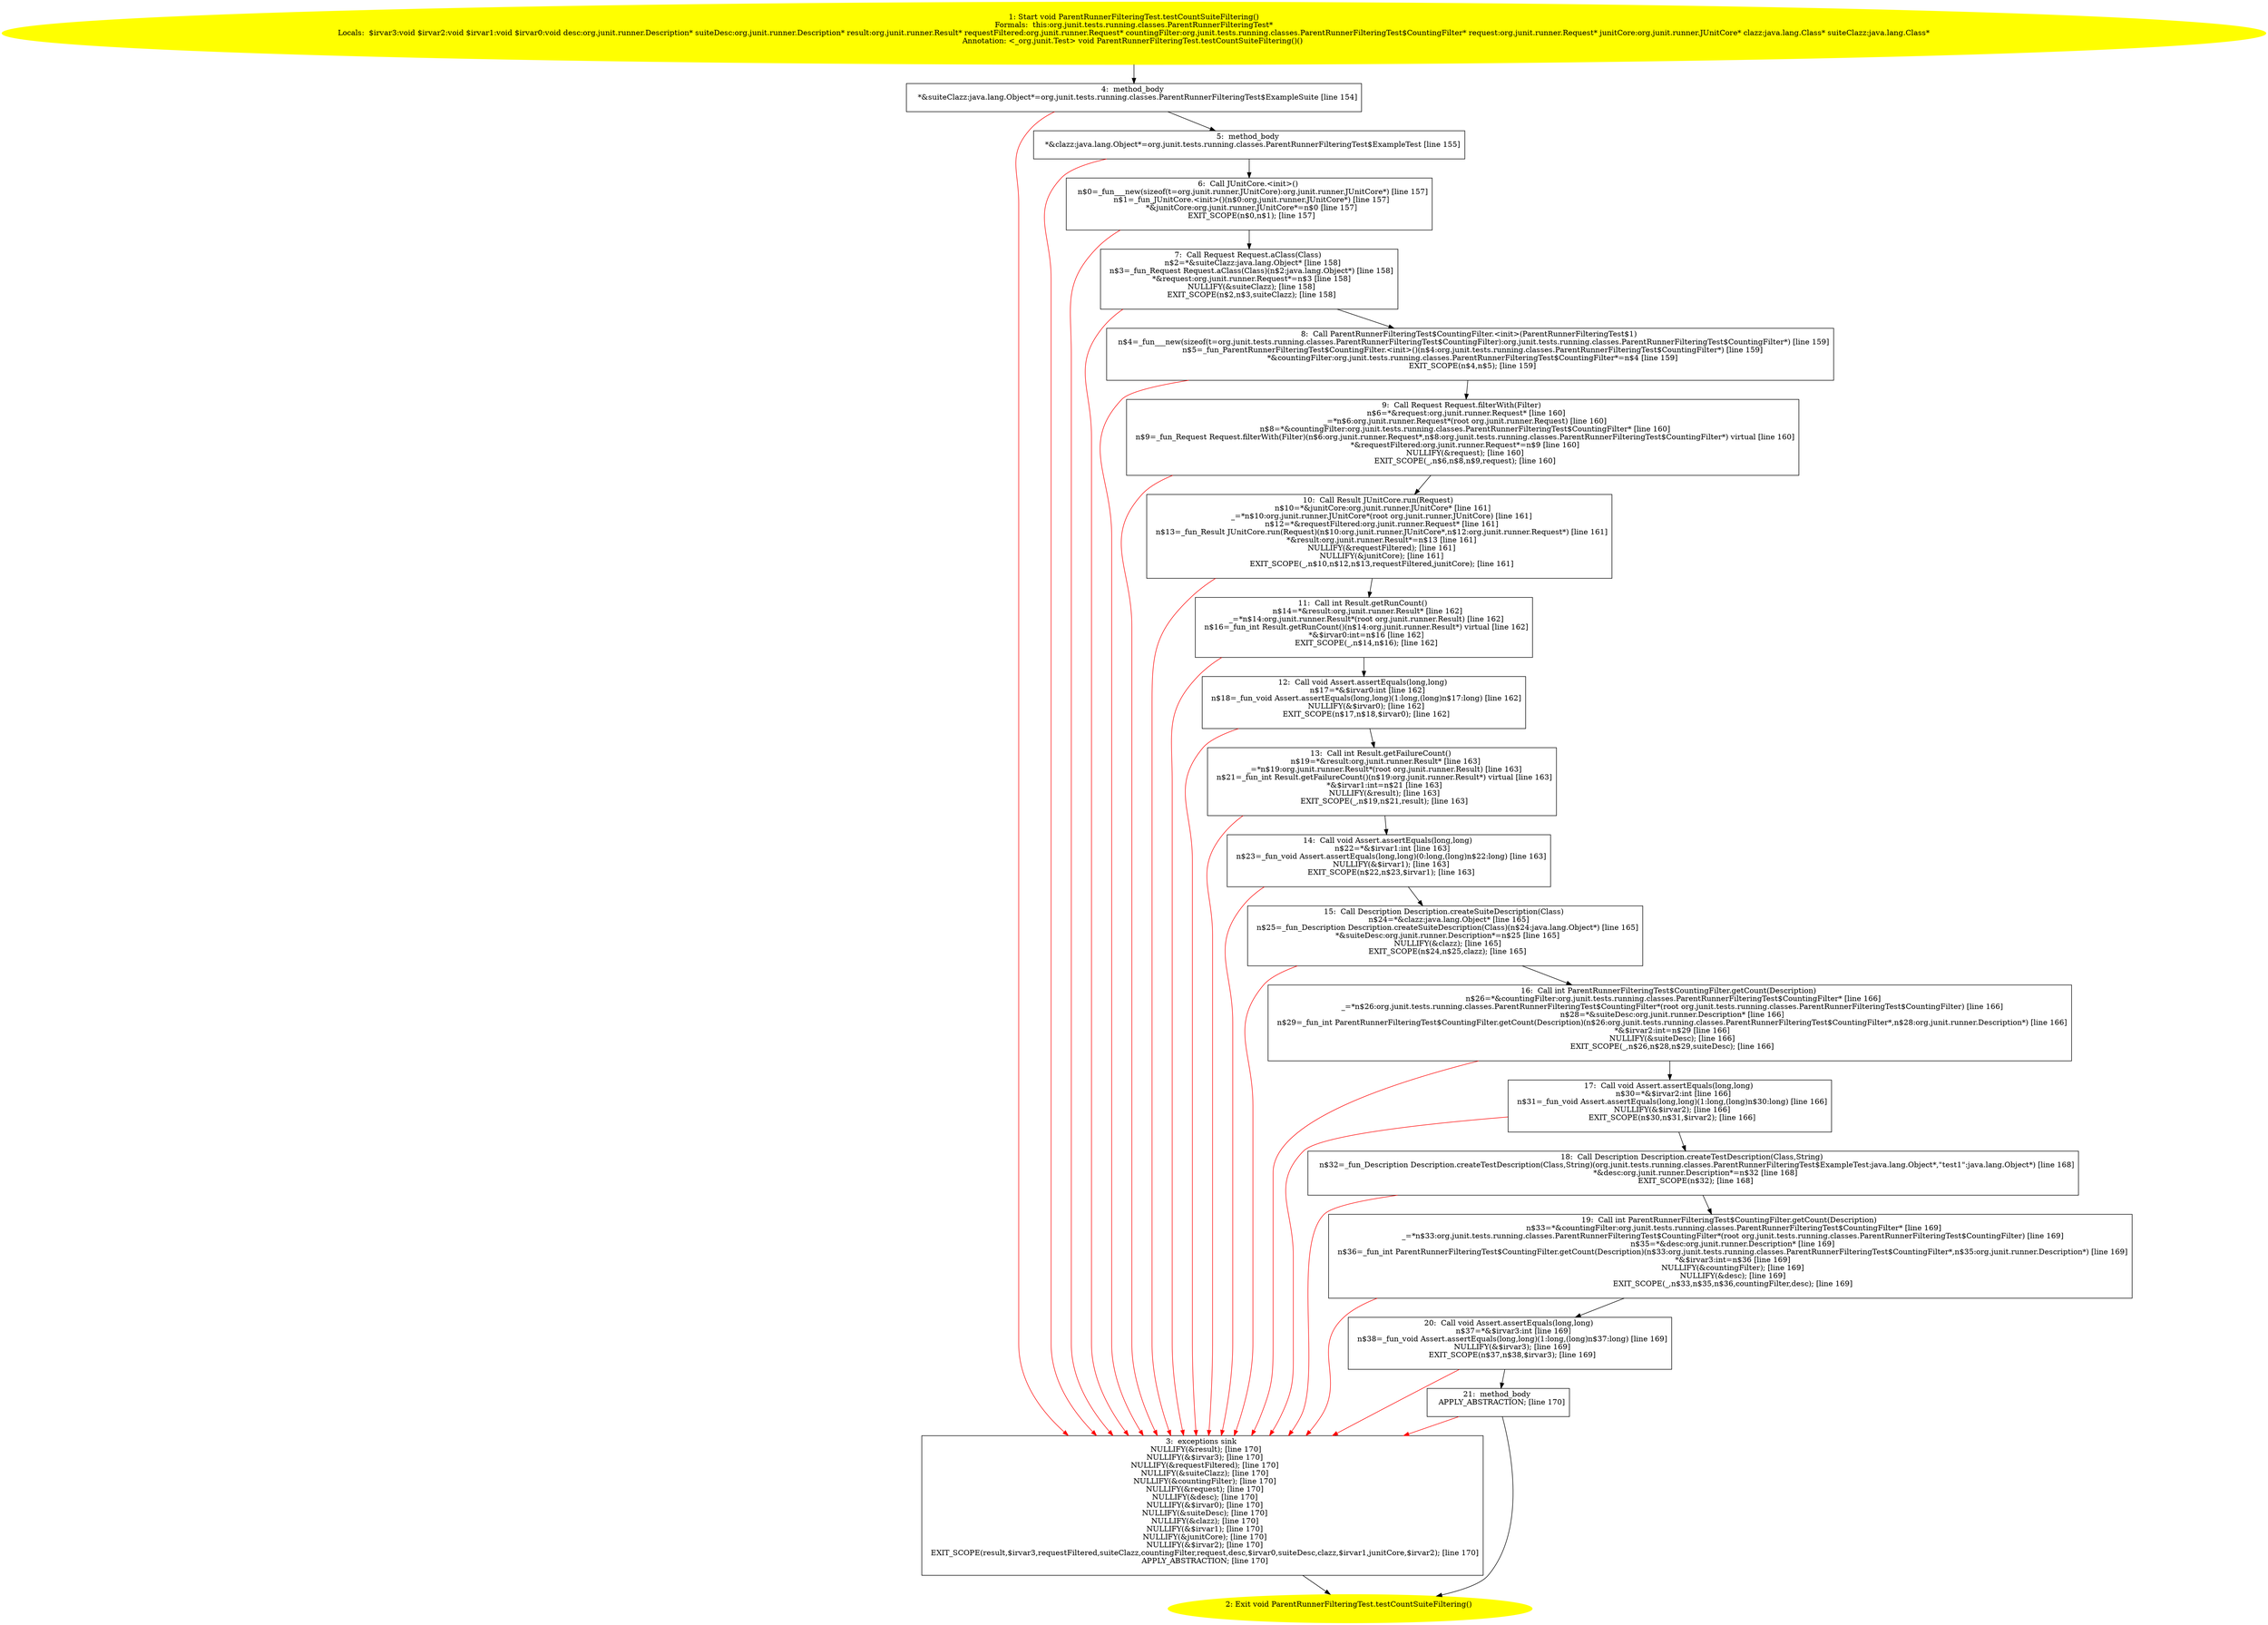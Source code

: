 /* @generated */
digraph cfg {
"org.junit.tests.running.classes.ParentRunnerFilteringTest.testCountSuiteFiltering():void.d2f860362edfc00ae943bd2e71298598_1" [label="1: Start void ParentRunnerFilteringTest.testCountSuiteFiltering()\nFormals:  this:org.junit.tests.running.classes.ParentRunnerFilteringTest*\nLocals:  $irvar3:void $irvar2:void $irvar1:void $irvar0:void desc:org.junit.runner.Description* suiteDesc:org.junit.runner.Description* result:org.junit.runner.Result* requestFiltered:org.junit.runner.Request* countingFilter:org.junit.tests.running.classes.ParentRunnerFilteringTest$CountingFilter* request:org.junit.runner.Request* junitCore:org.junit.runner.JUnitCore* clazz:java.lang.Class* suiteClazz:java.lang.Class*\nAnnotation: <_org.junit.Test> void ParentRunnerFilteringTest.testCountSuiteFiltering()() \n  " color=yellow style=filled]
	

	 "org.junit.tests.running.classes.ParentRunnerFilteringTest.testCountSuiteFiltering():void.d2f860362edfc00ae943bd2e71298598_1" -> "org.junit.tests.running.classes.ParentRunnerFilteringTest.testCountSuiteFiltering():void.d2f860362edfc00ae943bd2e71298598_4" ;
"org.junit.tests.running.classes.ParentRunnerFilteringTest.testCountSuiteFiltering():void.d2f860362edfc00ae943bd2e71298598_2" [label="2: Exit void ParentRunnerFilteringTest.testCountSuiteFiltering() \n  " color=yellow style=filled]
	

"org.junit.tests.running.classes.ParentRunnerFilteringTest.testCountSuiteFiltering():void.d2f860362edfc00ae943bd2e71298598_3" [label="3:  exceptions sink \n   NULLIFY(&result); [line 170]\n  NULLIFY(&$irvar3); [line 170]\n  NULLIFY(&requestFiltered); [line 170]\n  NULLIFY(&suiteClazz); [line 170]\n  NULLIFY(&countingFilter); [line 170]\n  NULLIFY(&request); [line 170]\n  NULLIFY(&desc); [line 170]\n  NULLIFY(&$irvar0); [line 170]\n  NULLIFY(&suiteDesc); [line 170]\n  NULLIFY(&clazz); [line 170]\n  NULLIFY(&$irvar1); [line 170]\n  NULLIFY(&junitCore); [line 170]\n  NULLIFY(&$irvar2); [line 170]\n  EXIT_SCOPE(result,$irvar3,requestFiltered,suiteClazz,countingFilter,request,desc,$irvar0,suiteDesc,clazz,$irvar1,junitCore,$irvar2); [line 170]\n  APPLY_ABSTRACTION; [line 170]\n " shape="box"]
	

	 "org.junit.tests.running.classes.ParentRunnerFilteringTest.testCountSuiteFiltering():void.d2f860362edfc00ae943bd2e71298598_3" -> "org.junit.tests.running.classes.ParentRunnerFilteringTest.testCountSuiteFiltering():void.d2f860362edfc00ae943bd2e71298598_2" ;
"org.junit.tests.running.classes.ParentRunnerFilteringTest.testCountSuiteFiltering():void.d2f860362edfc00ae943bd2e71298598_4" [label="4:  method_body \n   *&suiteClazz:java.lang.Object*=org.junit.tests.running.classes.ParentRunnerFilteringTest$ExampleSuite [line 154]\n " shape="box"]
	

	 "org.junit.tests.running.classes.ParentRunnerFilteringTest.testCountSuiteFiltering():void.d2f860362edfc00ae943bd2e71298598_4" -> "org.junit.tests.running.classes.ParentRunnerFilteringTest.testCountSuiteFiltering():void.d2f860362edfc00ae943bd2e71298598_5" ;
	 "org.junit.tests.running.classes.ParentRunnerFilteringTest.testCountSuiteFiltering():void.d2f860362edfc00ae943bd2e71298598_4" -> "org.junit.tests.running.classes.ParentRunnerFilteringTest.testCountSuiteFiltering():void.d2f860362edfc00ae943bd2e71298598_3" [color="red" ];
"org.junit.tests.running.classes.ParentRunnerFilteringTest.testCountSuiteFiltering():void.d2f860362edfc00ae943bd2e71298598_5" [label="5:  method_body \n   *&clazz:java.lang.Object*=org.junit.tests.running.classes.ParentRunnerFilteringTest$ExampleTest [line 155]\n " shape="box"]
	

	 "org.junit.tests.running.classes.ParentRunnerFilteringTest.testCountSuiteFiltering():void.d2f860362edfc00ae943bd2e71298598_5" -> "org.junit.tests.running.classes.ParentRunnerFilteringTest.testCountSuiteFiltering():void.d2f860362edfc00ae943bd2e71298598_6" ;
	 "org.junit.tests.running.classes.ParentRunnerFilteringTest.testCountSuiteFiltering():void.d2f860362edfc00ae943bd2e71298598_5" -> "org.junit.tests.running.classes.ParentRunnerFilteringTest.testCountSuiteFiltering():void.d2f860362edfc00ae943bd2e71298598_3" [color="red" ];
"org.junit.tests.running.classes.ParentRunnerFilteringTest.testCountSuiteFiltering():void.d2f860362edfc00ae943bd2e71298598_6" [label="6:  Call JUnitCore.<init>() \n   n$0=_fun___new(sizeof(t=org.junit.runner.JUnitCore):org.junit.runner.JUnitCore*) [line 157]\n  n$1=_fun_JUnitCore.<init>()(n$0:org.junit.runner.JUnitCore*) [line 157]\n  *&junitCore:org.junit.runner.JUnitCore*=n$0 [line 157]\n  EXIT_SCOPE(n$0,n$1); [line 157]\n " shape="box"]
	

	 "org.junit.tests.running.classes.ParentRunnerFilteringTest.testCountSuiteFiltering():void.d2f860362edfc00ae943bd2e71298598_6" -> "org.junit.tests.running.classes.ParentRunnerFilteringTest.testCountSuiteFiltering():void.d2f860362edfc00ae943bd2e71298598_7" ;
	 "org.junit.tests.running.classes.ParentRunnerFilteringTest.testCountSuiteFiltering():void.d2f860362edfc00ae943bd2e71298598_6" -> "org.junit.tests.running.classes.ParentRunnerFilteringTest.testCountSuiteFiltering():void.d2f860362edfc00ae943bd2e71298598_3" [color="red" ];
"org.junit.tests.running.classes.ParentRunnerFilteringTest.testCountSuiteFiltering():void.d2f860362edfc00ae943bd2e71298598_7" [label="7:  Call Request Request.aClass(Class) \n   n$2=*&suiteClazz:java.lang.Object* [line 158]\n  n$3=_fun_Request Request.aClass(Class)(n$2:java.lang.Object*) [line 158]\n  *&request:org.junit.runner.Request*=n$3 [line 158]\n  NULLIFY(&suiteClazz); [line 158]\n  EXIT_SCOPE(n$2,n$3,suiteClazz); [line 158]\n " shape="box"]
	

	 "org.junit.tests.running.classes.ParentRunnerFilteringTest.testCountSuiteFiltering():void.d2f860362edfc00ae943bd2e71298598_7" -> "org.junit.tests.running.classes.ParentRunnerFilteringTest.testCountSuiteFiltering():void.d2f860362edfc00ae943bd2e71298598_8" ;
	 "org.junit.tests.running.classes.ParentRunnerFilteringTest.testCountSuiteFiltering():void.d2f860362edfc00ae943bd2e71298598_7" -> "org.junit.tests.running.classes.ParentRunnerFilteringTest.testCountSuiteFiltering():void.d2f860362edfc00ae943bd2e71298598_3" [color="red" ];
"org.junit.tests.running.classes.ParentRunnerFilteringTest.testCountSuiteFiltering():void.d2f860362edfc00ae943bd2e71298598_8" [label="8:  Call ParentRunnerFilteringTest$CountingFilter.<init>(ParentRunnerFilteringTest$1) \n   n$4=_fun___new(sizeof(t=org.junit.tests.running.classes.ParentRunnerFilteringTest$CountingFilter):org.junit.tests.running.classes.ParentRunnerFilteringTest$CountingFilter*) [line 159]\n  n$5=_fun_ParentRunnerFilteringTest$CountingFilter.<init>()(n$4:org.junit.tests.running.classes.ParentRunnerFilteringTest$CountingFilter*) [line 159]\n  *&countingFilter:org.junit.tests.running.classes.ParentRunnerFilteringTest$CountingFilter*=n$4 [line 159]\n  EXIT_SCOPE(n$4,n$5); [line 159]\n " shape="box"]
	

	 "org.junit.tests.running.classes.ParentRunnerFilteringTest.testCountSuiteFiltering():void.d2f860362edfc00ae943bd2e71298598_8" -> "org.junit.tests.running.classes.ParentRunnerFilteringTest.testCountSuiteFiltering():void.d2f860362edfc00ae943bd2e71298598_9" ;
	 "org.junit.tests.running.classes.ParentRunnerFilteringTest.testCountSuiteFiltering():void.d2f860362edfc00ae943bd2e71298598_8" -> "org.junit.tests.running.classes.ParentRunnerFilteringTest.testCountSuiteFiltering():void.d2f860362edfc00ae943bd2e71298598_3" [color="red" ];
"org.junit.tests.running.classes.ParentRunnerFilteringTest.testCountSuiteFiltering():void.d2f860362edfc00ae943bd2e71298598_9" [label="9:  Call Request Request.filterWith(Filter) \n   n$6=*&request:org.junit.runner.Request* [line 160]\n  _=*n$6:org.junit.runner.Request*(root org.junit.runner.Request) [line 160]\n  n$8=*&countingFilter:org.junit.tests.running.classes.ParentRunnerFilteringTest$CountingFilter* [line 160]\n  n$9=_fun_Request Request.filterWith(Filter)(n$6:org.junit.runner.Request*,n$8:org.junit.tests.running.classes.ParentRunnerFilteringTest$CountingFilter*) virtual [line 160]\n  *&requestFiltered:org.junit.runner.Request*=n$9 [line 160]\n  NULLIFY(&request); [line 160]\n  EXIT_SCOPE(_,n$6,n$8,n$9,request); [line 160]\n " shape="box"]
	

	 "org.junit.tests.running.classes.ParentRunnerFilteringTest.testCountSuiteFiltering():void.d2f860362edfc00ae943bd2e71298598_9" -> "org.junit.tests.running.classes.ParentRunnerFilteringTest.testCountSuiteFiltering():void.d2f860362edfc00ae943bd2e71298598_10" ;
	 "org.junit.tests.running.classes.ParentRunnerFilteringTest.testCountSuiteFiltering():void.d2f860362edfc00ae943bd2e71298598_9" -> "org.junit.tests.running.classes.ParentRunnerFilteringTest.testCountSuiteFiltering():void.d2f860362edfc00ae943bd2e71298598_3" [color="red" ];
"org.junit.tests.running.classes.ParentRunnerFilteringTest.testCountSuiteFiltering():void.d2f860362edfc00ae943bd2e71298598_10" [label="10:  Call Result JUnitCore.run(Request) \n   n$10=*&junitCore:org.junit.runner.JUnitCore* [line 161]\n  _=*n$10:org.junit.runner.JUnitCore*(root org.junit.runner.JUnitCore) [line 161]\n  n$12=*&requestFiltered:org.junit.runner.Request* [line 161]\n  n$13=_fun_Result JUnitCore.run(Request)(n$10:org.junit.runner.JUnitCore*,n$12:org.junit.runner.Request*) [line 161]\n  *&result:org.junit.runner.Result*=n$13 [line 161]\n  NULLIFY(&requestFiltered); [line 161]\n  NULLIFY(&junitCore); [line 161]\n  EXIT_SCOPE(_,n$10,n$12,n$13,requestFiltered,junitCore); [line 161]\n " shape="box"]
	

	 "org.junit.tests.running.classes.ParentRunnerFilteringTest.testCountSuiteFiltering():void.d2f860362edfc00ae943bd2e71298598_10" -> "org.junit.tests.running.classes.ParentRunnerFilteringTest.testCountSuiteFiltering():void.d2f860362edfc00ae943bd2e71298598_11" ;
	 "org.junit.tests.running.classes.ParentRunnerFilteringTest.testCountSuiteFiltering():void.d2f860362edfc00ae943bd2e71298598_10" -> "org.junit.tests.running.classes.ParentRunnerFilteringTest.testCountSuiteFiltering():void.d2f860362edfc00ae943bd2e71298598_3" [color="red" ];
"org.junit.tests.running.classes.ParentRunnerFilteringTest.testCountSuiteFiltering():void.d2f860362edfc00ae943bd2e71298598_11" [label="11:  Call int Result.getRunCount() \n   n$14=*&result:org.junit.runner.Result* [line 162]\n  _=*n$14:org.junit.runner.Result*(root org.junit.runner.Result) [line 162]\n  n$16=_fun_int Result.getRunCount()(n$14:org.junit.runner.Result*) virtual [line 162]\n  *&$irvar0:int=n$16 [line 162]\n  EXIT_SCOPE(_,n$14,n$16); [line 162]\n " shape="box"]
	

	 "org.junit.tests.running.classes.ParentRunnerFilteringTest.testCountSuiteFiltering():void.d2f860362edfc00ae943bd2e71298598_11" -> "org.junit.tests.running.classes.ParentRunnerFilteringTest.testCountSuiteFiltering():void.d2f860362edfc00ae943bd2e71298598_12" ;
	 "org.junit.tests.running.classes.ParentRunnerFilteringTest.testCountSuiteFiltering():void.d2f860362edfc00ae943bd2e71298598_11" -> "org.junit.tests.running.classes.ParentRunnerFilteringTest.testCountSuiteFiltering():void.d2f860362edfc00ae943bd2e71298598_3" [color="red" ];
"org.junit.tests.running.classes.ParentRunnerFilteringTest.testCountSuiteFiltering():void.d2f860362edfc00ae943bd2e71298598_12" [label="12:  Call void Assert.assertEquals(long,long) \n   n$17=*&$irvar0:int [line 162]\n  n$18=_fun_void Assert.assertEquals(long,long)(1:long,(long)n$17:long) [line 162]\n  NULLIFY(&$irvar0); [line 162]\n  EXIT_SCOPE(n$17,n$18,$irvar0); [line 162]\n " shape="box"]
	

	 "org.junit.tests.running.classes.ParentRunnerFilteringTest.testCountSuiteFiltering():void.d2f860362edfc00ae943bd2e71298598_12" -> "org.junit.tests.running.classes.ParentRunnerFilteringTest.testCountSuiteFiltering():void.d2f860362edfc00ae943bd2e71298598_13" ;
	 "org.junit.tests.running.classes.ParentRunnerFilteringTest.testCountSuiteFiltering():void.d2f860362edfc00ae943bd2e71298598_12" -> "org.junit.tests.running.classes.ParentRunnerFilteringTest.testCountSuiteFiltering():void.d2f860362edfc00ae943bd2e71298598_3" [color="red" ];
"org.junit.tests.running.classes.ParentRunnerFilteringTest.testCountSuiteFiltering():void.d2f860362edfc00ae943bd2e71298598_13" [label="13:  Call int Result.getFailureCount() \n   n$19=*&result:org.junit.runner.Result* [line 163]\n  _=*n$19:org.junit.runner.Result*(root org.junit.runner.Result) [line 163]\n  n$21=_fun_int Result.getFailureCount()(n$19:org.junit.runner.Result*) virtual [line 163]\n  *&$irvar1:int=n$21 [line 163]\n  NULLIFY(&result); [line 163]\n  EXIT_SCOPE(_,n$19,n$21,result); [line 163]\n " shape="box"]
	

	 "org.junit.tests.running.classes.ParentRunnerFilteringTest.testCountSuiteFiltering():void.d2f860362edfc00ae943bd2e71298598_13" -> "org.junit.tests.running.classes.ParentRunnerFilteringTest.testCountSuiteFiltering():void.d2f860362edfc00ae943bd2e71298598_14" ;
	 "org.junit.tests.running.classes.ParentRunnerFilteringTest.testCountSuiteFiltering():void.d2f860362edfc00ae943bd2e71298598_13" -> "org.junit.tests.running.classes.ParentRunnerFilteringTest.testCountSuiteFiltering():void.d2f860362edfc00ae943bd2e71298598_3" [color="red" ];
"org.junit.tests.running.classes.ParentRunnerFilteringTest.testCountSuiteFiltering():void.d2f860362edfc00ae943bd2e71298598_14" [label="14:  Call void Assert.assertEquals(long,long) \n   n$22=*&$irvar1:int [line 163]\n  n$23=_fun_void Assert.assertEquals(long,long)(0:long,(long)n$22:long) [line 163]\n  NULLIFY(&$irvar1); [line 163]\n  EXIT_SCOPE(n$22,n$23,$irvar1); [line 163]\n " shape="box"]
	

	 "org.junit.tests.running.classes.ParentRunnerFilteringTest.testCountSuiteFiltering():void.d2f860362edfc00ae943bd2e71298598_14" -> "org.junit.tests.running.classes.ParentRunnerFilteringTest.testCountSuiteFiltering():void.d2f860362edfc00ae943bd2e71298598_15" ;
	 "org.junit.tests.running.classes.ParentRunnerFilteringTest.testCountSuiteFiltering():void.d2f860362edfc00ae943bd2e71298598_14" -> "org.junit.tests.running.classes.ParentRunnerFilteringTest.testCountSuiteFiltering():void.d2f860362edfc00ae943bd2e71298598_3" [color="red" ];
"org.junit.tests.running.classes.ParentRunnerFilteringTest.testCountSuiteFiltering():void.d2f860362edfc00ae943bd2e71298598_15" [label="15:  Call Description Description.createSuiteDescription(Class) \n   n$24=*&clazz:java.lang.Object* [line 165]\n  n$25=_fun_Description Description.createSuiteDescription(Class)(n$24:java.lang.Object*) [line 165]\n  *&suiteDesc:org.junit.runner.Description*=n$25 [line 165]\n  NULLIFY(&clazz); [line 165]\n  EXIT_SCOPE(n$24,n$25,clazz); [line 165]\n " shape="box"]
	

	 "org.junit.tests.running.classes.ParentRunnerFilteringTest.testCountSuiteFiltering():void.d2f860362edfc00ae943bd2e71298598_15" -> "org.junit.tests.running.classes.ParentRunnerFilteringTest.testCountSuiteFiltering():void.d2f860362edfc00ae943bd2e71298598_16" ;
	 "org.junit.tests.running.classes.ParentRunnerFilteringTest.testCountSuiteFiltering():void.d2f860362edfc00ae943bd2e71298598_15" -> "org.junit.tests.running.classes.ParentRunnerFilteringTest.testCountSuiteFiltering():void.d2f860362edfc00ae943bd2e71298598_3" [color="red" ];
"org.junit.tests.running.classes.ParentRunnerFilteringTest.testCountSuiteFiltering():void.d2f860362edfc00ae943bd2e71298598_16" [label="16:  Call int ParentRunnerFilteringTest$CountingFilter.getCount(Description) \n   n$26=*&countingFilter:org.junit.tests.running.classes.ParentRunnerFilteringTest$CountingFilter* [line 166]\n  _=*n$26:org.junit.tests.running.classes.ParentRunnerFilteringTest$CountingFilter*(root org.junit.tests.running.classes.ParentRunnerFilteringTest$CountingFilter) [line 166]\n  n$28=*&suiteDesc:org.junit.runner.Description* [line 166]\n  n$29=_fun_int ParentRunnerFilteringTest$CountingFilter.getCount(Description)(n$26:org.junit.tests.running.classes.ParentRunnerFilteringTest$CountingFilter*,n$28:org.junit.runner.Description*) [line 166]\n  *&$irvar2:int=n$29 [line 166]\n  NULLIFY(&suiteDesc); [line 166]\n  EXIT_SCOPE(_,n$26,n$28,n$29,suiteDesc); [line 166]\n " shape="box"]
	

	 "org.junit.tests.running.classes.ParentRunnerFilteringTest.testCountSuiteFiltering():void.d2f860362edfc00ae943bd2e71298598_16" -> "org.junit.tests.running.classes.ParentRunnerFilteringTest.testCountSuiteFiltering():void.d2f860362edfc00ae943bd2e71298598_17" ;
	 "org.junit.tests.running.classes.ParentRunnerFilteringTest.testCountSuiteFiltering():void.d2f860362edfc00ae943bd2e71298598_16" -> "org.junit.tests.running.classes.ParentRunnerFilteringTest.testCountSuiteFiltering():void.d2f860362edfc00ae943bd2e71298598_3" [color="red" ];
"org.junit.tests.running.classes.ParentRunnerFilteringTest.testCountSuiteFiltering():void.d2f860362edfc00ae943bd2e71298598_17" [label="17:  Call void Assert.assertEquals(long,long) \n   n$30=*&$irvar2:int [line 166]\n  n$31=_fun_void Assert.assertEquals(long,long)(1:long,(long)n$30:long) [line 166]\n  NULLIFY(&$irvar2); [line 166]\n  EXIT_SCOPE(n$30,n$31,$irvar2); [line 166]\n " shape="box"]
	

	 "org.junit.tests.running.classes.ParentRunnerFilteringTest.testCountSuiteFiltering():void.d2f860362edfc00ae943bd2e71298598_17" -> "org.junit.tests.running.classes.ParentRunnerFilteringTest.testCountSuiteFiltering():void.d2f860362edfc00ae943bd2e71298598_18" ;
	 "org.junit.tests.running.classes.ParentRunnerFilteringTest.testCountSuiteFiltering():void.d2f860362edfc00ae943bd2e71298598_17" -> "org.junit.tests.running.classes.ParentRunnerFilteringTest.testCountSuiteFiltering():void.d2f860362edfc00ae943bd2e71298598_3" [color="red" ];
"org.junit.tests.running.classes.ParentRunnerFilteringTest.testCountSuiteFiltering():void.d2f860362edfc00ae943bd2e71298598_18" [label="18:  Call Description Description.createTestDescription(Class,String) \n   n$32=_fun_Description Description.createTestDescription(Class,String)(org.junit.tests.running.classes.ParentRunnerFilteringTest$ExampleTest:java.lang.Object*,\"test1\":java.lang.Object*) [line 168]\n  *&desc:org.junit.runner.Description*=n$32 [line 168]\n  EXIT_SCOPE(n$32); [line 168]\n " shape="box"]
	

	 "org.junit.tests.running.classes.ParentRunnerFilteringTest.testCountSuiteFiltering():void.d2f860362edfc00ae943bd2e71298598_18" -> "org.junit.tests.running.classes.ParentRunnerFilteringTest.testCountSuiteFiltering():void.d2f860362edfc00ae943bd2e71298598_19" ;
	 "org.junit.tests.running.classes.ParentRunnerFilteringTest.testCountSuiteFiltering():void.d2f860362edfc00ae943bd2e71298598_18" -> "org.junit.tests.running.classes.ParentRunnerFilteringTest.testCountSuiteFiltering():void.d2f860362edfc00ae943bd2e71298598_3" [color="red" ];
"org.junit.tests.running.classes.ParentRunnerFilteringTest.testCountSuiteFiltering():void.d2f860362edfc00ae943bd2e71298598_19" [label="19:  Call int ParentRunnerFilteringTest$CountingFilter.getCount(Description) \n   n$33=*&countingFilter:org.junit.tests.running.classes.ParentRunnerFilteringTest$CountingFilter* [line 169]\n  _=*n$33:org.junit.tests.running.classes.ParentRunnerFilteringTest$CountingFilter*(root org.junit.tests.running.classes.ParentRunnerFilteringTest$CountingFilter) [line 169]\n  n$35=*&desc:org.junit.runner.Description* [line 169]\n  n$36=_fun_int ParentRunnerFilteringTest$CountingFilter.getCount(Description)(n$33:org.junit.tests.running.classes.ParentRunnerFilteringTest$CountingFilter*,n$35:org.junit.runner.Description*) [line 169]\n  *&$irvar3:int=n$36 [line 169]\n  NULLIFY(&countingFilter); [line 169]\n  NULLIFY(&desc); [line 169]\n  EXIT_SCOPE(_,n$33,n$35,n$36,countingFilter,desc); [line 169]\n " shape="box"]
	

	 "org.junit.tests.running.classes.ParentRunnerFilteringTest.testCountSuiteFiltering():void.d2f860362edfc00ae943bd2e71298598_19" -> "org.junit.tests.running.classes.ParentRunnerFilteringTest.testCountSuiteFiltering():void.d2f860362edfc00ae943bd2e71298598_20" ;
	 "org.junit.tests.running.classes.ParentRunnerFilteringTest.testCountSuiteFiltering():void.d2f860362edfc00ae943bd2e71298598_19" -> "org.junit.tests.running.classes.ParentRunnerFilteringTest.testCountSuiteFiltering():void.d2f860362edfc00ae943bd2e71298598_3" [color="red" ];
"org.junit.tests.running.classes.ParentRunnerFilteringTest.testCountSuiteFiltering():void.d2f860362edfc00ae943bd2e71298598_20" [label="20:  Call void Assert.assertEquals(long,long) \n   n$37=*&$irvar3:int [line 169]\n  n$38=_fun_void Assert.assertEquals(long,long)(1:long,(long)n$37:long) [line 169]\n  NULLIFY(&$irvar3); [line 169]\n  EXIT_SCOPE(n$37,n$38,$irvar3); [line 169]\n " shape="box"]
	

	 "org.junit.tests.running.classes.ParentRunnerFilteringTest.testCountSuiteFiltering():void.d2f860362edfc00ae943bd2e71298598_20" -> "org.junit.tests.running.classes.ParentRunnerFilteringTest.testCountSuiteFiltering():void.d2f860362edfc00ae943bd2e71298598_21" ;
	 "org.junit.tests.running.classes.ParentRunnerFilteringTest.testCountSuiteFiltering():void.d2f860362edfc00ae943bd2e71298598_20" -> "org.junit.tests.running.classes.ParentRunnerFilteringTest.testCountSuiteFiltering():void.d2f860362edfc00ae943bd2e71298598_3" [color="red" ];
"org.junit.tests.running.classes.ParentRunnerFilteringTest.testCountSuiteFiltering():void.d2f860362edfc00ae943bd2e71298598_21" [label="21:  method_body \n   APPLY_ABSTRACTION; [line 170]\n " shape="box"]
	

	 "org.junit.tests.running.classes.ParentRunnerFilteringTest.testCountSuiteFiltering():void.d2f860362edfc00ae943bd2e71298598_21" -> "org.junit.tests.running.classes.ParentRunnerFilteringTest.testCountSuiteFiltering():void.d2f860362edfc00ae943bd2e71298598_2" ;
	 "org.junit.tests.running.classes.ParentRunnerFilteringTest.testCountSuiteFiltering():void.d2f860362edfc00ae943bd2e71298598_21" -> "org.junit.tests.running.classes.ParentRunnerFilteringTest.testCountSuiteFiltering():void.d2f860362edfc00ae943bd2e71298598_3" [color="red" ];
}
